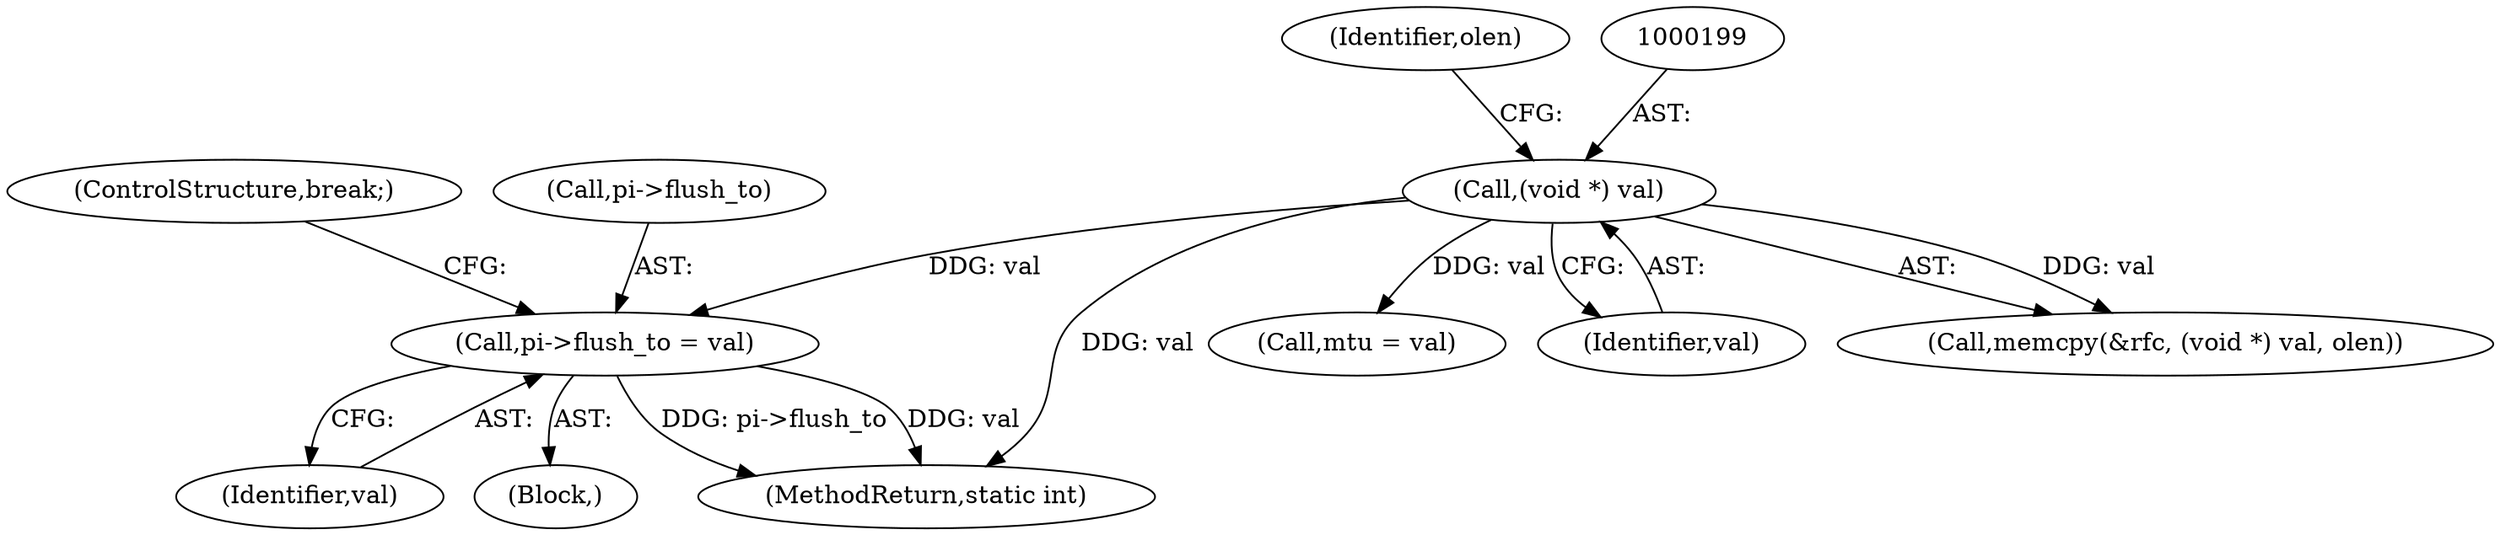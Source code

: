 digraph "0_linux_f2fcfcd670257236ebf2088bbdf26f6a8ef459fe_3@pointer" {
"1000181" [label="(Call,pi->flush_to = val)"];
"1000198" [label="(Call,(void *) val)"];
"1000186" [label="(ControlStructure,break;)"];
"1000185" [label="(Identifier,val)"];
"1000176" [label="(Call,mtu = val)"];
"1000181" [label="(Call,pi->flush_to = val)"];
"1000201" [label="(Identifier,olen)"];
"1000200" [label="(Identifier,val)"];
"1000174" [label="(Block,)"];
"1000476" [label="(MethodReturn,static int)"];
"1000198" [label="(Call,(void *) val)"];
"1000182" [label="(Call,pi->flush_to)"];
"1000195" [label="(Call,memcpy(&rfc, (void *) val, olen))"];
"1000181" -> "1000174"  [label="AST: "];
"1000181" -> "1000185"  [label="CFG: "];
"1000182" -> "1000181"  [label="AST: "];
"1000185" -> "1000181"  [label="AST: "];
"1000186" -> "1000181"  [label="CFG: "];
"1000181" -> "1000476"  [label="DDG: pi->flush_to"];
"1000181" -> "1000476"  [label="DDG: val"];
"1000198" -> "1000181"  [label="DDG: val"];
"1000198" -> "1000195"  [label="AST: "];
"1000198" -> "1000200"  [label="CFG: "];
"1000199" -> "1000198"  [label="AST: "];
"1000200" -> "1000198"  [label="AST: "];
"1000201" -> "1000198"  [label="CFG: "];
"1000198" -> "1000476"  [label="DDG: val"];
"1000198" -> "1000176"  [label="DDG: val"];
"1000198" -> "1000195"  [label="DDG: val"];
}
